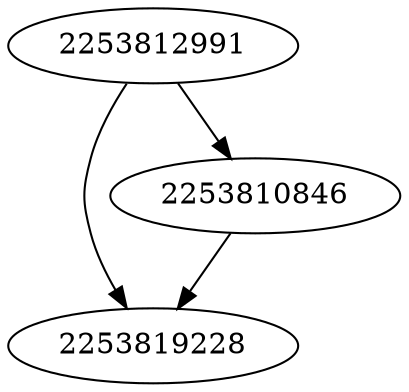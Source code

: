 strict digraph  {
2253819228;
2253810846;
2253812991;
2253810846 -> 2253819228;
2253812991 -> 2253810846;
2253812991 -> 2253819228;
}
